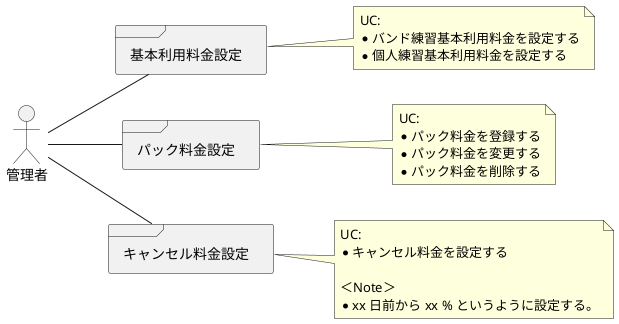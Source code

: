 @startuml UsageScene

left to right direction

actor 管理者

frame 基本利用料金設定
note right of 基本利用料金設定
UC:
* バンド練習基本利用料金を設定する
* 個人練習基本利用料金を設定する
end note

frame パック料金設定
note right of パック料金設定
UC:
* パック料金を登録する
* パック料金を変更する
* パック料金を削除する
end note

frame キャンセル料金設定
note right of キャンセル料金設定
UC:
* キャンセル料金を設定する

＜Note＞
* xx 日前から xx % というように設定する。
end note

管理者 -- 基本利用料金設定
管理者 -- パック料金設定
管理者 -- キャンセル料金設定

@enduml
